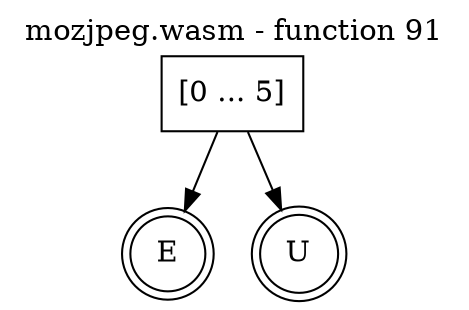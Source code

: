digraph finite_state_machine {
    label = "mozjpeg.wasm - function 91"
    labelloc =  t
    labelfontsize = 16
    labelfontcolor = black
    labelfontname = "Helvetica"
    node [shape = doublecircle]; E U ;
    node [shape = box];
    node [shape=box, color=black, style=solid] 0[label="[0 ... 5]"]
    0 -> E;
    0 -> U;
}
